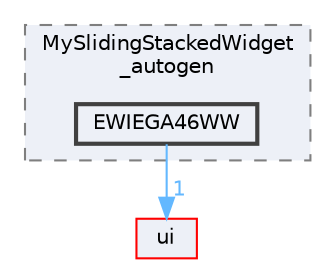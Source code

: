 digraph "EWIEGA46WW"
{
 // LATEX_PDF_SIZE
  bgcolor="transparent";
  edge [fontname=Helvetica,fontsize=10,labelfontname=Helvetica,labelfontsize=10];
  node [fontname=Helvetica,fontsize=10,shape=box,height=0.2,width=0.4];
  compound=true
  subgraph clusterdir_2a6ee827980e50be249239ef856afdb0 {
    graph [ bgcolor="#edf0f7", pencolor="grey50", label="MySlidingStackedWidget\l_autogen", fontname=Helvetica,fontsize=10 style="filled,dashed", URL="dir_2a6ee827980e50be249239ef856afdb0.html",tooltip=""]
  dir_b3fd14f3ebc420269fe6b063156b6173 [label="EWIEGA46WW", fillcolor="#edf0f7", color="grey25", style="filled,bold", URL="dir_b3fd14f3ebc420269fe6b063156b6173.html",tooltip=""];
  }
  dir_1788f8309b1a812dcb800a185471cf6c [label="ui", fillcolor="#edf0f7", color="red", style="filled", URL="dir_1788f8309b1a812dcb800a185471cf6c.html",tooltip=""];
  dir_b3fd14f3ebc420269fe6b063156b6173->dir_1788f8309b1a812dcb800a185471cf6c [headlabel="1", labeldistance=1.5 headhref="dir_000116_000351.html" href="dir_000116_000351.html" color="steelblue1" fontcolor="steelblue1"];
}
